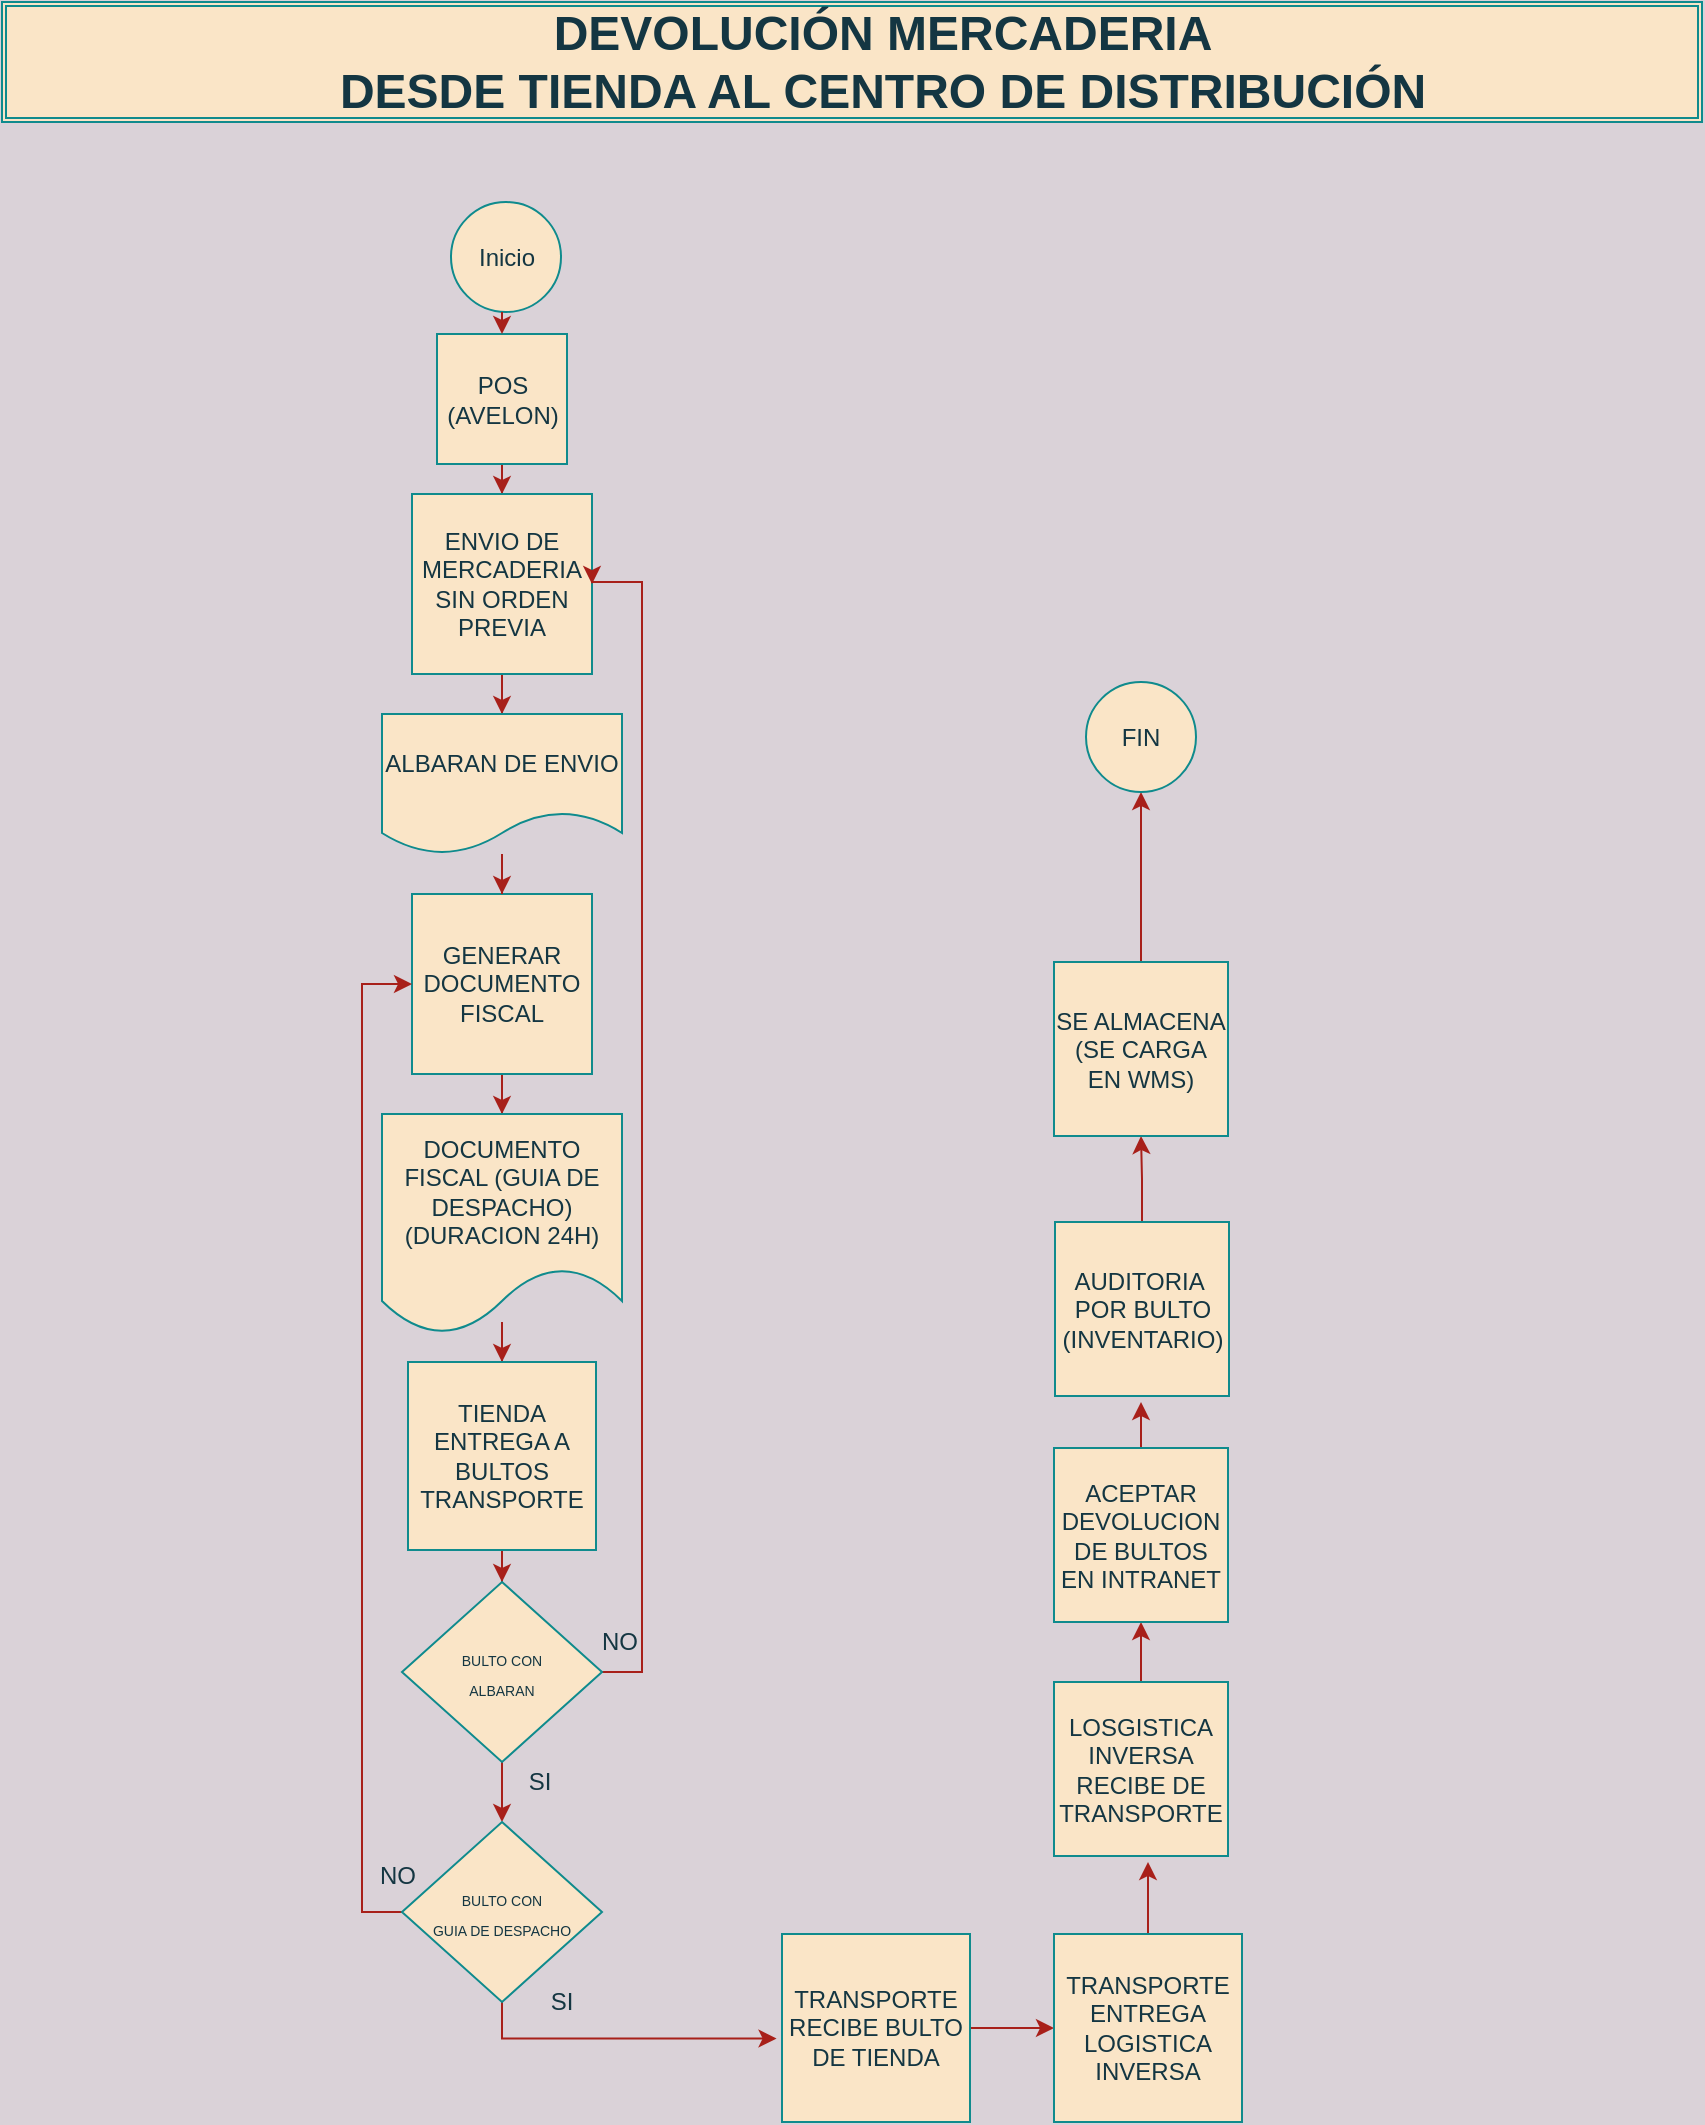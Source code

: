 <mxfile version="14.8.6" type="github">
  <diagram id="C5RBs43oDa-KdzZeNtuy" name="Page-1">
    <mxGraphModel dx="1422" dy="794" grid="1" gridSize="10" guides="1" tooltips="1" connect="1" arrows="1" fold="1" page="1" pageScale="1" pageWidth="850" pageHeight="1100" background="#DAD2D8" math="0" shadow="0">
      <root>
        <mxCell id="WIyWlLk6GJQsqaUBKTNV-0" />
        <mxCell id="WIyWlLk6GJQsqaUBKTNV-1" parent="WIyWlLk6GJQsqaUBKTNV-0" />
        <mxCell id="Dk7Axvjhe-ouTe_fYZQp-10" style="edgeStyle=orthogonalEdgeStyle;rounded=0;orthogonalLoop=1;jettySize=auto;html=1;entryX=0.5;entryY=0;entryDx=0;entryDy=0;labelBackgroundColor=#DAD2D8;strokeColor=#A8201A;fontColor=#143642;" parent="WIyWlLk6GJQsqaUBKTNV-1" source="Dk7Axvjhe-ouTe_fYZQp-7" target="Dk7Axvjhe-ouTe_fYZQp-8" edge="1">
          <mxGeometry relative="1" as="geometry" />
        </mxCell>
        <mxCell id="Dk7Axvjhe-ouTe_fYZQp-7" value="POS (AVELON)" style="whiteSpace=wrap;html=1;aspect=fixed;fillColor=#FAE5C7;strokeColor=#0F8B8D;fontColor=#143642;" parent="WIyWlLk6GJQsqaUBKTNV-1" vertex="1">
          <mxGeometry x="217.5" y="166" width="65" height="65" as="geometry" />
        </mxCell>
        <mxCell id="Dk7Axvjhe-ouTe_fYZQp-14" style="edgeStyle=orthogonalEdgeStyle;rounded=0;orthogonalLoop=1;jettySize=auto;html=1;entryX=0.5;entryY=0;entryDx=0;entryDy=0;labelBackgroundColor=#DAD2D8;strokeColor=#A8201A;fontColor=#143642;" parent="WIyWlLk6GJQsqaUBKTNV-1" source="Dk7Axvjhe-ouTe_fYZQp-8" target="Dk7Axvjhe-ouTe_fYZQp-13" edge="1">
          <mxGeometry relative="1" as="geometry" />
        </mxCell>
        <mxCell id="Dk7Axvjhe-ouTe_fYZQp-8" value="ENVIO DE MERCADERIA SIN ORDEN PREVIA" style="whiteSpace=wrap;html=1;aspect=fixed;fillColor=#FAE5C7;strokeColor=#0F8B8D;fontColor=#143642;" parent="WIyWlLk6GJQsqaUBKTNV-1" vertex="1">
          <mxGeometry x="205" y="246" width="90" height="90" as="geometry" />
        </mxCell>
        <mxCell id="Dk7Axvjhe-ouTe_fYZQp-17" style="edgeStyle=orthogonalEdgeStyle;rounded=0;orthogonalLoop=1;jettySize=auto;html=1;entryX=0.5;entryY=0;entryDx=0;entryDy=0;labelBackgroundColor=#DAD2D8;strokeColor=#A8201A;fontColor=#143642;" parent="WIyWlLk6GJQsqaUBKTNV-1" source="Dk7Axvjhe-ouTe_fYZQp-11" target="Dk7Axvjhe-ouTe_fYZQp-16" edge="1">
          <mxGeometry relative="1" as="geometry" />
        </mxCell>
        <mxCell id="Dk7Axvjhe-ouTe_fYZQp-11" value="GENERAR DOCUMENTO FISCAL" style="whiteSpace=wrap;html=1;aspect=fixed;fillColor=#FAE5C7;strokeColor=#0F8B8D;fontColor=#143642;" parent="WIyWlLk6GJQsqaUBKTNV-1" vertex="1">
          <mxGeometry x="205" y="446" width="90" height="90" as="geometry" />
        </mxCell>
        <mxCell id="Dk7Axvjhe-ouTe_fYZQp-21" value="" style="edgeStyle=orthogonalEdgeStyle;rounded=0;orthogonalLoop=1;jettySize=auto;html=1;labelBackgroundColor=#DAD2D8;strokeColor=#A8201A;fontColor=#143642;" parent="WIyWlLk6GJQsqaUBKTNV-1" source="Dk7Axvjhe-ouTe_fYZQp-13" target="Dk7Axvjhe-ouTe_fYZQp-11" edge="1">
          <mxGeometry relative="1" as="geometry" />
        </mxCell>
        <mxCell id="Dk7Axvjhe-ouTe_fYZQp-13" value="ALBARAN DE ENVIO" style="shape=document;whiteSpace=wrap;html=1;boundedLbl=1;fillColor=#FAE5C7;strokeColor=#0F8B8D;fontColor=#143642;" parent="WIyWlLk6GJQsqaUBKTNV-1" vertex="1">
          <mxGeometry x="190" y="356" width="120" height="70" as="geometry" />
        </mxCell>
        <mxCell id="Dk7Axvjhe-ouTe_fYZQp-29" style="edgeStyle=orthogonalEdgeStyle;rounded=0;orthogonalLoop=1;jettySize=auto;html=1;entryX=0.5;entryY=0;entryDx=0;entryDy=0;labelBackgroundColor=#DAD2D8;strokeColor=#A8201A;fontColor=#143642;" parent="WIyWlLk6GJQsqaUBKTNV-1" source="Dk7Axvjhe-ouTe_fYZQp-16" target="Dk7Axvjhe-ouTe_fYZQp-28" edge="1">
          <mxGeometry relative="1" as="geometry" />
        </mxCell>
        <mxCell id="Dk7Axvjhe-ouTe_fYZQp-16" value="DOCUMENTO FISCAL (GUIA DE DESPACHO) (DURACION 24H)" style="shape=document;whiteSpace=wrap;html=1;boundedLbl=1;fillColor=#FAE5C7;strokeColor=#0F8B8D;fontColor=#143642;" parent="WIyWlLk6GJQsqaUBKTNV-1" vertex="1">
          <mxGeometry x="190" y="556" width="120" height="110" as="geometry" />
        </mxCell>
        <mxCell id="Dk7Axvjhe-ouTe_fYZQp-23" value="" style="shape=ext;double=1;rounded=0;whiteSpace=wrap;html=1;fillColor=#FAE5C7;strokeColor=#0F8B8D;fontColor=#143642;" parent="WIyWlLk6GJQsqaUBKTNV-1" vertex="1">
          <mxGeometry width="850" height="60" as="geometry" />
        </mxCell>
        <mxCell id="Dk7Axvjhe-ouTe_fYZQp-20" value="DEVOLUCIÓN MERCADERIA &lt;br&gt;DESDE TIENDA AL CENTRO DE DISTRIBUCIÓN" style="text;strokeColor=none;fillColor=none;html=1;fontSize=24;fontStyle=1;verticalAlign=middle;align=center;fontColor=#143642;" parent="WIyWlLk6GJQsqaUBKTNV-1" vertex="1">
          <mxGeometry x="390" y="10" width="100" height="40" as="geometry" />
        </mxCell>
        <mxCell id="Dk7Axvjhe-ouTe_fYZQp-24" value="Inicio" style="ellipse;whiteSpace=wrap;html=1;aspect=fixed;fillColor=#FAE5C7;strokeColor=#0F8B8D;fontColor=#143642;" parent="WIyWlLk6GJQsqaUBKTNV-1" vertex="1">
          <mxGeometry x="224.5" y="100" width="55" height="55" as="geometry" />
        </mxCell>
        <mxCell id="Dk7Axvjhe-ouTe_fYZQp-27" value="" style="endArrow=classic;html=1;exitX=0.5;exitY=1;exitDx=0;exitDy=0;labelBackgroundColor=#DAD2D8;strokeColor=#A8201A;fontColor=#143642;" parent="WIyWlLk6GJQsqaUBKTNV-1" edge="1">
          <mxGeometry width="50" height="50" relative="1" as="geometry">
            <mxPoint x="250" y="155" as="sourcePoint" />
            <mxPoint x="250" y="166" as="targetPoint" />
          </mxGeometry>
        </mxCell>
        <mxCell id="Dk7Axvjhe-ouTe_fYZQp-37" style="edgeStyle=orthogonalEdgeStyle;rounded=0;orthogonalLoop=1;jettySize=auto;html=1;entryX=0.5;entryY=0;entryDx=0;entryDy=0;labelBackgroundColor=#DAD2D8;strokeColor=#A8201A;fontColor=#143642;" parent="WIyWlLk6GJQsqaUBKTNV-1" source="Dk7Axvjhe-ouTe_fYZQp-28" target="Dk7Axvjhe-ouTe_fYZQp-36" edge="1">
          <mxGeometry relative="1" as="geometry" />
        </mxCell>
        <mxCell id="Dk7Axvjhe-ouTe_fYZQp-28" value="TIENDA ENTREGA A BULTOS TRANSPORTE" style="whiteSpace=wrap;html=1;aspect=fixed;fillColor=#FAE5C7;strokeColor=#0F8B8D;fontColor=#143642;" parent="WIyWlLk6GJQsqaUBKTNV-1" vertex="1">
          <mxGeometry x="203" y="680" width="94" height="94" as="geometry" />
        </mxCell>
        <mxCell id="Dk7Axvjhe-ouTe_fYZQp-55" style="edgeStyle=orthogonalEdgeStyle;rounded=0;orthogonalLoop=1;jettySize=auto;html=1;labelBackgroundColor=#DAD2D8;strokeColor=#A8201A;fontColor=#143642;" parent="WIyWlLk6GJQsqaUBKTNV-1" source="Dk7Axvjhe-ouTe_fYZQp-32" edge="1">
          <mxGeometry relative="1" as="geometry">
            <mxPoint x="569.5" y="810" as="targetPoint" />
          </mxGeometry>
        </mxCell>
        <mxCell id="Dk7Axvjhe-ouTe_fYZQp-32" value="LOSGISTICA INVERSA RECIBE DE TRANSPORTE" style="whiteSpace=wrap;html=1;aspect=fixed;fillColor=#FAE5C7;strokeColor=#0F8B8D;fontColor=#143642;" parent="WIyWlLk6GJQsqaUBKTNV-1" vertex="1">
          <mxGeometry x="526" y="840" width="87" height="87" as="geometry" />
        </mxCell>
        <mxCell id="Dk7Axvjhe-ouTe_fYZQp-43" style="edgeStyle=orthogonalEdgeStyle;rounded=0;orthogonalLoop=1;jettySize=auto;html=1;entryX=1;entryY=0.5;entryDx=0;entryDy=0;labelBackgroundColor=#DAD2D8;strokeColor=#A8201A;fontColor=#143642;" parent="WIyWlLk6GJQsqaUBKTNV-1" source="Dk7Axvjhe-ouTe_fYZQp-36" target="Dk7Axvjhe-ouTe_fYZQp-8" edge="1">
          <mxGeometry relative="1" as="geometry">
            <mxPoint x="300" y="290" as="targetPoint" />
            <Array as="points">
              <mxPoint x="320" y="835" />
              <mxPoint x="320" y="290" />
            </Array>
          </mxGeometry>
        </mxCell>
        <mxCell id="Dk7Axvjhe-ouTe_fYZQp-45" style="edgeStyle=orthogonalEdgeStyle;rounded=0;orthogonalLoop=1;jettySize=auto;html=1;entryX=0.5;entryY=0;entryDx=0;entryDy=0;labelBackgroundColor=#DAD2D8;strokeColor=#A8201A;fontColor=#143642;" parent="WIyWlLk6GJQsqaUBKTNV-1" source="Dk7Axvjhe-ouTe_fYZQp-36" target="Dk7Axvjhe-ouTe_fYZQp-44" edge="1">
          <mxGeometry relative="1" as="geometry" />
        </mxCell>
        <mxCell id="Dk7Axvjhe-ouTe_fYZQp-36" value="&lt;font style=&quot;font-size: 7px&quot;&gt;BULTO CON &lt;br&gt;ALBARAN&lt;br&gt;&lt;/font&gt;" style="rhombus;whiteSpace=wrap;html=1;fillColor=#FAE5C7;strokeColor=#0F8B8D;fontColor=#143642;" parent="WIyWlLk6GJQsqaUBKTNV-1" vertex="1">
          <mxGeometry x="200" y="790" width="100" height="90" as="geometry" />
        </mxCell>
        <mxCell id="Dk7Axvjhe-ouTe_fYZQp-39" value="SI" style="text;html=1;strokeColor=none;fillColor=none;align=center;verticalAlign=middle;whiteSpace=wrap;rounded=0;fontColor=#143642;" parent="WIyWlLk6GJQsqaUBKTNV-1" vertex="1">
          <mxGeometry x="248.5" y="880" width="40" height="20" as="geometry" />
        </mxCell>
        <mxCell id="Dk7Axvjhe-ouTe_fYZQp-40" value="NO" style="text;html=1;strokeColor=none;fillColor=none;align=center;verticalAlign=middle;whiteSpace=wrap;rounded=0;fontColor=#143642;" parent="WIyWlLk6GJQsqaUBKTNV-1" vertex="1">
          <mxGeometry x="288.5" y="810" width="40" height="20" as="geometry" />
        </mxCell>
        <mxCell id="Dk7Axvjhe-ouTe_fYZQp-49" style="edgeStyle=orthogonalEdgeStyle;rounded=0;orthogonalLoop=1;jettySize=auto;html=1;entryX=-0.029;entryY=0.556;entryDx=0;entryDy=0;entryPerimeter=0;labelBackgroundColor=#DAD2D8;strokeColor=#A8201A;fontColor=#143642;" parent="WIyWlLk6GJQsqaUBKTNV-1" source="Dk7Axvjhe-ouTe_fYZQp-44" target="Dk7Axvjhe-ouTe_fYZQp-48" edge="1">
          <mxGeometry relative="1" as="geometry">
            <mxPoint x="250" y="1020" as="targetPoint" />
            <Array as="points">
              <mxPoint x="250" y="1018" />
            </Array>
          </mxGeometry>
        </mxCell>
        <mxCell id="S-DINrWdntkUoxr7pVco-4" style="edgeStyle=orthogonalEdgeStyle;rounded=0;orthogonalLoop=1;jettySize=auto;html=1;entryX=0;entryY=0.5;entryDx=0;entryDy=0;labelBackgroundColor=#DAD2D8;strokeColor=#A8201A;fontColor=#143642;" edge="1" parent="WIyWlLk6GJQsqaUBKTNV-1" source="Dk7Axvjhe-ouTe_fYZQp-44" target="Dk7Axvjhe-ouTe_fYZQp-11">
          <mxGeometry relative="1" as="geometry">
            <Array as="points">
              <mxPoint x="180" y="955" />
              <mxPoint x="180" y="491" />
            </Array>
          </mxGeometry>
        </mxCell>
        <mxCell id="Dk7Axvjhe-ouTe_fYZQp-44" value="&lt;font style=&quot;font-size: 7px&quot;&gt;BULTO CON &lt;br&gt;GUIA DE DESPACHO&lt;br&gt;&lt;/font&gt;" style="rhombus;whiteSpace=wrap;html=1;fillColor=#FAE5C7;strokeColor=#0F8B8D;fontColor=#143642;" parent="WIyWlLk6GJQsqaUBKTNV-1" vertex="1">
          <mxGeometry x="200" y="910" width="100" height="90" as="geometry" />
        </mxCell>
        <mxCell id="Dk7Axvjhe-ouTe_fYZQp-47" value="NO" style="text;html=1;strokeColor=none;fillColor=none;align=center;verticalAlign=middle;whiteSpace=wrap;rounded=0;fontColor=#143642;" parent="WIyWlLk6GJQsqaUBKTNV-1" vertex="1">
          <mxGeometry x="177.5" y="927" width="40" height="20" as="geometry" />
        </mxCell>
        <mxCell id="Dk7Axvjhe-ouTe_fYZQp-51" style="edgeStyle=orthogonalEdgeStyle;rounded=0;orthogonalLoop=1;jettySize=auto;html=1;entryX=0;entryY=0.5;entryDx=0;entryDy=0;labelBackgroundColor=#DAD2D8;strokeColor=#A8201A;fontColor=#143642;" parent="WIyWlLk6GJQsqaUBKTNV-1" source="Dk7Axvjhe-ouTe_fYZQp-48" target="Dk7Axvjhe-ouTe_fYZQp-50" edge="1">
          <mxGeometry relative="1" as="geometry" />
        </mxCell>
        <mxCell id="Dk7Axvjhe-ouTe_fYZQp-48" value="TRANSPORTE RECIBE BULTO DE TIENDA" style="whiteSpace=wrap;html=1;aspect=fixed;fillColor=#FAE5C7;strokeColor=#0F8B8D;fontColor=#143642;" parent="WIyWlLk6GJQsqaUBKTNV-1" vertex="1">
          <mxGeometry x="390" y="966" width="94" height="94" as="geometry" />
        </mxCell>
        <mxCell id="Dk7Axvjhe-ouTe_fYZQp-53" style="edgeStyle=orthogonalEdgeStyle;rounded=0;orthogonalLoop=1;jettySize=auto;html=1;labelBackgroundColor=#DAD2D8;strokeColor=#A8201A;fontColor=#143642;" parent="WIyWlLk6GJQsqaUBKTNV-1" source="Dk7Axvjhe-ouTe_fYZQp-50" edge="1">
          <mxGeometry relative="1" as="geometry">
            <mxPoint x="573" y="930" as="targetPoint" />
          </mxGeometry>
        </mxCell>
        <mxCell id="Dk7Axvjhe-ouTe_fYZQp-50" value="TRANSPORTE ENTREGA LOGISTICA INVERSA" style="whiteSpace=wrap;html=1;aspect=fixed;fillColor=#FAE5C7;strokeColor=#0F8B8D;fontColor=#143642;" parent="WIyWlLk6GJQsqaUBKTNV-1" vertex="1">
          <mxGeometry x="526" y="966" width="94" height="94" as="geometry" />
        </mxCell>
        <mxCell id="Dk7Axvjhe-ouTe_fYZQp-52" value="SI" style="text;html=1;strokeColor=none;fillColor=none;align=center;verticalAlign=middle;whiteSpace=wrap;rounded=0;fontColor=#143642;" parent="WIyWlLk6GJQsqaUBKTNV-1" vertex="1">
          <mxGeometry x="260" y="990" width="40" height="20" as="geometry" />
        </mxCell>
        <mxCell id="S-DINrWdntkUoxr7pVco-2" style="edgeStyle=orthogonalEdgeStyle;rounded=0;orthogonalLoop=1;jettySize=auto;html=1;labelBackgroundColor=#DAD2D8;strokeColor=#A8201A;fontColor=#143642;" edge="1" parent="WIyWlLk6GJQsqaUBKTNV-1" source="Dk7Axvjhe-ouTe_fYZQp-54" target="Dk7Axvjhe-ouTe_fYZQp-61">
          <mxGeometry relative="1" as="geometry" />
        </mxCell>
        <mxCell id="Dk7Axvjhe-ouTe_fYZQp-54" value="AUDITORIA&amp;nbsp;&lt;br&gt;POR BULTO (INVENTARIO)" style="whiteSpace=wrap;html=1;aspect=fixed;fillColor=#FAE5C7;strokeColor=#0F8B8D;fontColor=#143642;" parent="WIyWlLk6GJQsqaUBKTNV-1" vertex="1">
          <mxGeometry x="526.5" y="610" width="87" height="87" as="geometry" />
        </mxCell>
        <mxCell id="Dk7Axvjhe-ouTe_fYZQp-59" style="edgeStyle=orthogonalEdgeStyle;rounded=0;orthogonalLoop=1;jettySize=auto;html=1;labelBackgroundColor=#DAD2D8;strokeColor=#A8201A;fontColor=#143642;" parent="WIyWlLk6GJQsqaUBKTNV-1" source="Dk7Axvjhe-ouTe_fYZQp-57" edge="1">
          <mxGeometry relative="1" as="geometry">
            <mxPoint x="569.5" y="700" as="targetPoint" />
          </mxGeometry>
        </mxCell>
        <mxCell id="Dk7Axvjhe-ouTe_fYZQp-57" value="ACEPTAR DEVOLUCION DE BULTOS EN INTRANET" style="whiteSpace=wrap;html=1;aspect=fixed;fillColor=#FAE5C7;strokeColor=#0F8B8D;fontColor=#143642;" parent="WIyWlLk6GJQsqaUBKTNV-1" vertex="1">
          <mxGeometry x="526" y="723" width="87" height="87" as="geometry" />
        </mxCell>
        <mxCell id="S-DINrWdntkUoxr7pVco-1" style="edgeStyle=orthogonalEdgeStyle;rounded=0;orthogonalLoop=1;jettySize=auto;html=1;entryX=0.5;entryY=1;entryDx=0;entryDy=0;labelBackgroundColor=#DAD2D8;strokeColor=#A8201A;fontColor=#143642;" edge="1" parent="WIyWlLk6GJQsqaUBKTNV-1" source="Dk7Axvjhe-ouTe_fYZQp-61" target="Dk7Axvjhe-ouTe_fYZQp-67">
          <mxGeometry relative="1" as="geometry" />
        </mxCell>
        <mxCell id="Dk7Axvjhe-ouTe_fYZQp-61" value="SE ALMACENA (SE CARGA EN WMS)" style="whiteSpace=wrap;html=1;aspect=fixed;fillColor=#FAE5C7;strokeColor=#0F8B8D;fontColor=#143642;" parent="WIyWlLk6GJQsqaUBKTNV-1" vertex="1">
          <mxGeometry x="526" y="480" width="87" height="87" as="geometry" />
        </mxCell>
        <mxCell id="Dk7Axvjhe-ouTe_fYZQp-67" value="FIN" style="ellipse;whiteSpace=wrap;html=1;aspect=fixed;fillColor=#FAE5C7;strokeColor=#0F8B8D;fontColor=#143642;" parent="WIyWlLk6GJQsqaUBKTNV-1" vertex="1">
          <mxGeometry x="542" y="340" width="55" height="55" as="geometry" />
        </mxCell>
      </root>
    </mxGraphModel>
  </diagram>
</mxfile>
